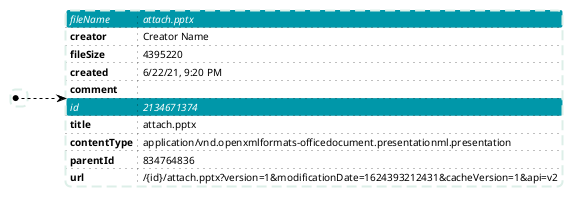 @startjson
<style>
jsonDiagram {
  node {

    LineColor #DDEFE8
    FontName 'Open Sans'
    FontSize 10
    LineThickness 2
    LineStyle 10-5
    BackgroundColor #White
    separator {
      LineThickness 0.5
      LineColor black
      LineStyle 1-5
    }
  }

  highlight {
    BackGroundColor #0097A9
    FontColor white
    FontStyle italic
  }
}
</style>

#highlight "0" / "fileName" 
#highlight "0" / "id"


[
    {"fileName":"attach.pptx",
"creator":"Creator Name",
"fileSize":4395220,
"created":"6\/22\/21, 9:20 PM",
"comment":"",
"id":2134671374,
"title":"attach.pptx",
"contentType":"application\/vnd.openxmlformats-officedocument.presentationml.presentation",
"parentId":834764836,
"url":"/{id}/attach.pptx?version=1&modificationDate=1624393212431&cacheVersion=1&api=v2"
}
]

'https://domain.atlassian.net/wiki/download/attachments\
note "https://domain.atlassian.net/wiki/download/attachments\"
@endjson
